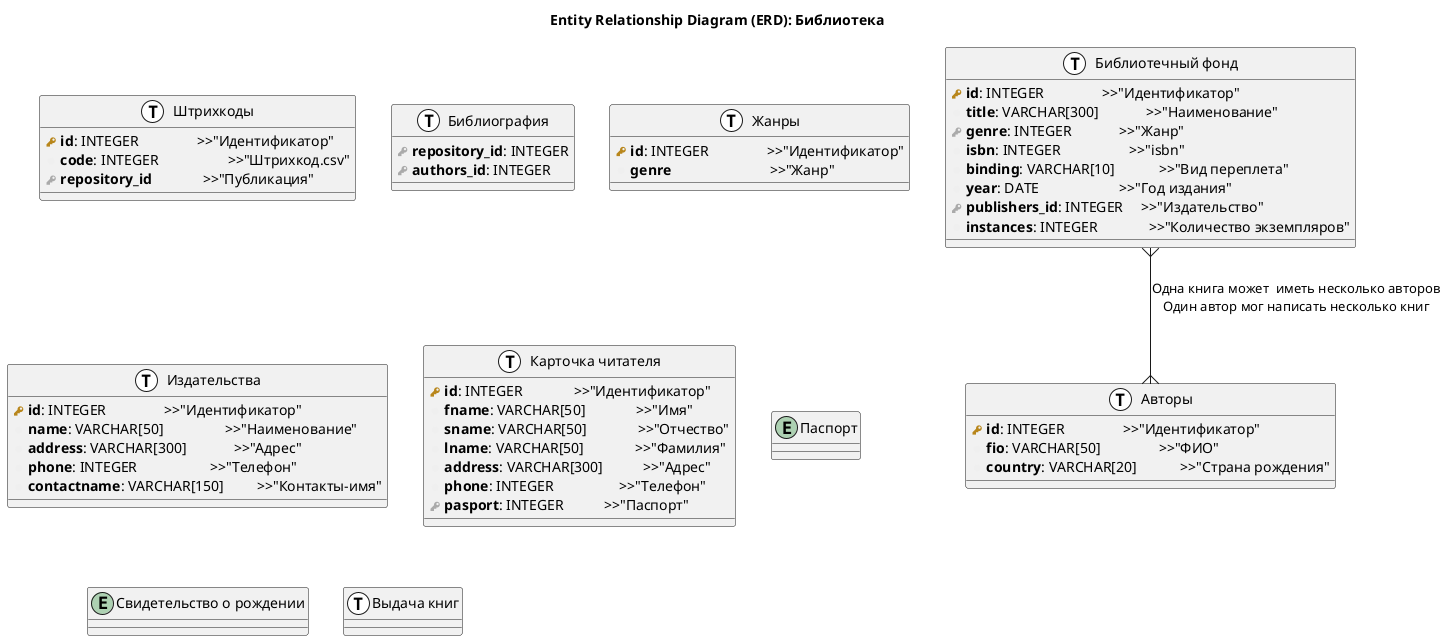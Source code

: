 @startuml
!define primary_key(x) <b><color:#b8861b><&key></color> x</b>
!define foreign_key(x) <b><color:#aaaaaa><&key></color> x</b>
!define column(x) <b><color:#efefef><&media-record></color> x</b>
!define table(x) entity x << (T, white) >>

title "Entity Relationship Diagram (ERD): Библиотека"
' left to right direction
entity "Библиотечный фонд" as repository
entity "Авторы" as authors
entity "Штрихкоды" as barcodes
entity "Библиография" as bibliography
entity "Жанры" as genres
entity "Жанры" as genres
entity "Издательства" as publishers
entity "Карточка читателя" as account
entity "Паспорт" as pasport
entity "Свидетельство о рождении" as certificate
entity "Выдача книг" as allocation

' Сведения о приобретенных библиотекой книгах
' одна строчка - одно издание
' - которая может быть приобретена в нескольких экземплярах
table(repository) {
    primary_key(id): INTEGER                >>"Идентификатор"
    column(title): VARCHAR[300]             >>"Наименование"
    foreign_key(genre): INTEGER             >>"Жанр"
    column(isbn): INTEGER                   >>"isbn"
    column(binding): VARCHAR[10]            >>"Вид переплета"
    column(year): DATE                      >>"Год издания"
    foreign_key(publishers_id): INTEGER     >>"Издательство"
    column(instances): INTEGER              >>"Количество экземпляров"
}

' сведения об авторах
table(authors){
    primary_key(id): INTEGER                >>"Идентификатор"
    column(fio): VARCHAR[50]                >>"ФИО"
    column(country): VARCHAR[20]            >>"Страна рождения"
}

' Таблица экземпляров книг
' Одна строка - один физический экземпляр
table(barcodes){
    primary_key(id): INTEGER                >>"Идентификатор"
    column(code): INTEGER                   >>"Штрихкод.csv"
    foreign_key(repository_id)              >>"Публикация"
}

' сведения о соавторах
' таблица для определения:
' - перечня авторов книги
' - перечня книг в написании которых участвовал автор
table(bibliography){
    foreign_key(repository_id): INTEGER
    foreign_key(authors_id): INTEGER
}

' Жанры
table(genres){
    primary_key(id): INTEGER                >>"Идентификатор"
    column(genre)                           >>"Жанр"
}

table(publishers) {
  primary_key( id ): INTEGER                >>"Идентификатор"
  column(name): VARCHAR[50]                 >>"Наименование"
  column(address): VARCHAR[300]             >>"Адрес"
  column(phone): INTEGER                    >>"Телефон"
  column(contactname): VARCHAR[150]         >>"Контакты-имя"
}

table(account) {
    primary_key( id ): INTEGER              >>"Идентификатор"
    column(fname): VARCHAR[50]              >>"Имя"
    column(sname): VARCHAR[50]              >>"Отчество"
    column(lname): VARCHAR[50]              >>"Фамилия"
    column(address): VARCHAR[300]           >>"Адрес"
    column(phone): INTEGER                  >>"Телефон"
    foreign_key(pasport): INTEGER           >>"Паспорт"


}
table(allocation) {
'   primary_key( id ): UUID 
'   column( name ): CHARACTER VARYING 
'   column( country ): CHARACTER VARYING
'   column( postCode ): INTEGER
}

' user }|--|| city

repository }--{ authors :   "Одна книга может  иметь несколько авторов\nОдин автор мог написать несколько книг"


@enduml